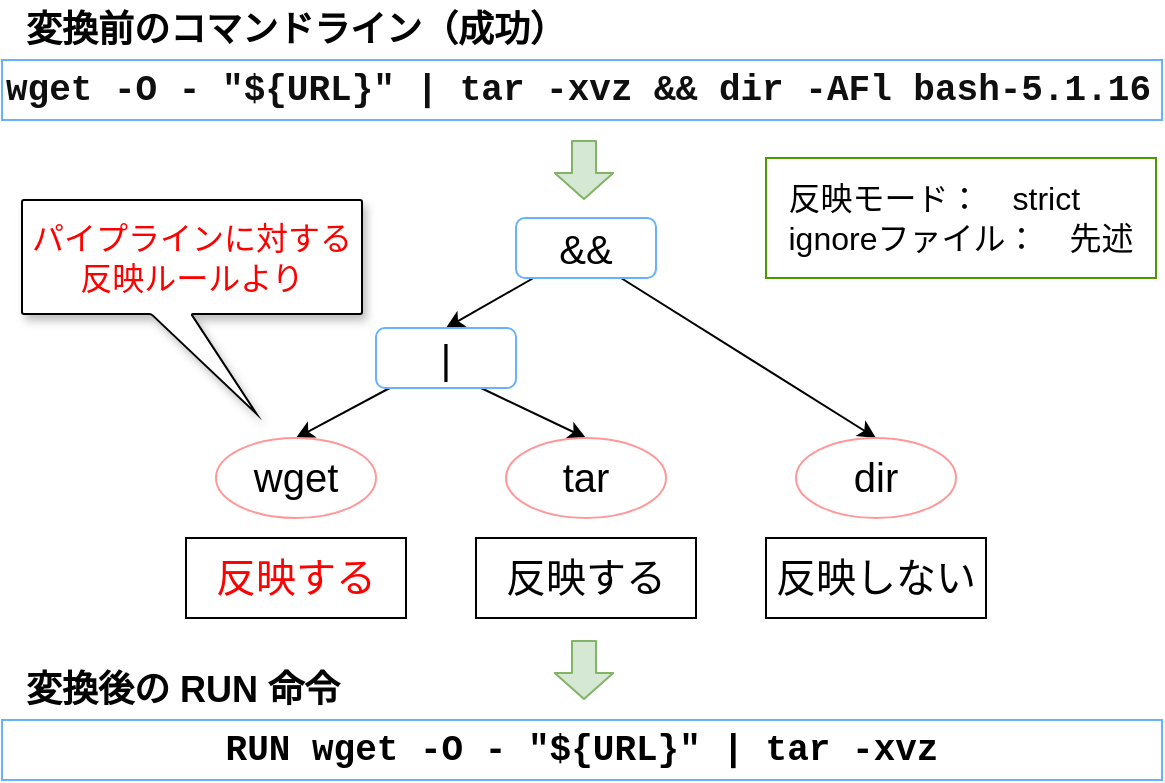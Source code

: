 <mxfile>
    <diagram id="VpVvqu3K2Y5ZYGLduAKo" name="ページ1">
        <mxGraphModel dx="522" dy="569" grid="1" gridSize="10" guides="1" tooltips="1" connect="1" arrows="1" fold="1" page="1" pageScale="1" pageWidth="583" pageHeight="413" background="none" math="0" shadow="0">
            <root>
                <mxCell id="0"/>
                <mxCell id="1" parent="0"/>
                <mxCell id="21" style="edgeStyle=none;html=1;entryX=0.5;entryY=0;entryDx=0;entryDy=0;fontSize=18;fontColor=#000000;" parent="1" source="13" target="17" edge="1">
                    <mxGeometry relative="1" as="geometry"/>
                </mxCell>
                <mxCell id="22" style="edgeStyle=none;html=1;exitX=0.75;exitY=1;exitDx=0;exitDy=0;entryX=0.5;entryY=0;entryDx=0;entryDy=0;fontSize=18;fontColor=#000000;" parent="1" source="13" target="20" edge="1">
                    <mxGeometry relative="1" as="geometry"/>
                </mxCell>
                <mxCell id="13" value="&lt;font size=&quot;1&quot;&gt;&lt;span style=&quot;font-size: 20px&quot;&gt;&amp;amp;&amp;amp;&lt;/span&gt;&lt;/font&gt;" style="rounded=1;whiteSpace=wrap;html=1;shadow=0;glass=0;labelBackgroundColor=#FFFFFF;sketch=0;fontSize=15;fontColor=#000000;strokeColor=#66B2FF;" parent="1" vertex="1">
                    <mxGeometry x="257" y="109" width="70" height="30" as="geometry"/>
                </mxCell>
                <mxCell id="24" style="edgeStyle=none;html=1;entryX=0.5;entryY=0;entryDx=0;entryDy=0;fontSize=18;fontColor=#000000;" parent="1" source="17" target="18" edge="1">
                    <mxGeometry relative="1" as="geometry"/>
                </mxCell>
                <mxCell id="25" style="edgeStyle=none;html=1;exitX=0.75;exitY=1;exitDx=0;exitDy=0;entryX=0.5;entryY=0;entryDx=0;entryDy=0;fontSize=18;fontColor=#000000;" parent="1" source="17" target="19" edge="1">
                    <mxGeometry relative="1" as="geometry"/>
                </mxCell>
                <mxCell id="17" value="&lt;font style=&quot;font-size: 20px&quot;&gt;|&lt;/font&gt;" style="rounded=1;whiteSpace=wrap;html=1;shadow=0;glass=0;labelBackgroundColor=#FFFFFF;sketch=0;fontSize=15;fontColor=#000000;strokeColor=#66B2FF;" parent="1" vertex="1">
                    <mxGeometry x="187" y="164" width="70" height="30" as="geometry"/>
                </mxCell>
                <mxCell id="18" value="&lt;font style=&quot;font-size: 20px&quot;&gt;wget&lt;/font&gt;" style="ellipse;whiteSpace=wrap;html=1;rounded=0;shadow=0;glass=0;labelBackgroundColor=#FFFFFF;sketch=0;fontSize=18;fontColor=#000000;strokeColor=#FF9999;" parent="1" vertex="1">
                    <mxGeometry x="107" y="219" width="80" height="40" as="geometry"/>
                </mxCell>
                <mxCell id="19" value="&lt;font style=&quot;font-size: 20px&quot;&gt;tar&lt;/font&gt;" style="ellipse;whiteSpace=wrap;html=1;rounded=0;shadow=0;glass=0;labelBackgroundColor=#FFFFFF;sketch=0;fontSize=18;fontColor=#000000;strokeColor=#FF9999;" parent="1" vertex="1">
                    <mxGeometry x="252" y="219" width="80" height="40" as="geometry"/>
                </mxCell>
                <mxCell id="20" value="&lt;font style=&quot;font-size: 20px&quot;&gt;dir&lt;/font&gt;" style="ellipse;whiteSpace=wrap;html=1;rounded=0;shadow=0;glass=0;labelBackgroundColor=#FFFFFF;sketch=0;fontSize=18;fontColor=#000000;strokeColor=#FF9999;" parent="1" vertex="1">
                    <mxGeometry x="397" y="219" width="80" height="40" as="geometry"/>
                </mxCell>
                <mxCell id="28" value="&lt;font style=&quot;font-size: 20px&quot;&gt;反映しない&lt;/font&gt;" style="text;html=1;strokeColor=default;fillColor=none;align=center;verticalAlign=middle;whiteSpace=wrap;rounded=0;shadow=0;glass=0;labelBackgroundColor=#FFFFFF;sketch=0;fontSize=18;fontColor=#000000;" parent="1" vertex="1">
                    <mxGeometry x="382" y="269" width="110" height="40" as="geometry"/>
                </mxCell>
                <mxCell id="30" value="&lt;font style=&quot;font-size: 16px&quot;&gt;パイプラインに対する反映ルールより&lt;/font&gt;" style="shape=callout;whiteSpace=wrap;html=1;perimeter=calloutPerimeter;rounded=1;shadow=1;glass=0;labelBackgroundColor=#FFFFFF;sketch=0;fontSize=12;fontColor=#FF0000;strokeColor=#000000;size=50;position=0.38;position2=0.69;base=20;arcSize=2;" parent="1" vertex="1">
                    <mxGeometry x="10" y="100" width="170" height="107" as="geometry"/>
                </mxCell>
                <mxCell id="33" value="" style="shape=flexArrow;endArrow=classic;html=1;fontSize=15;fontColor=#000000;width=12;endSize=4;fillColor=#d5e8d4;strokeColor=#82b366;endWidth=16.25;startSize=6;" parent="1" edge="1">
                    <mxGeometry width="50" height="50" relative="1" as="geometry">
                        <mxPoint x="291" y="320" as="sourcePoint"/>
                        <mxPoint x="291.0" y="350" as="targetPoint"/>
                    </mxGeometry>
                </mxCell>
                <mxCell id="36" value="&lt;font style=&quot;font-size: 20px&quot;&gt;反映する&lt;/font&gt;" style="text;html=1;strokeColor=default;fillColor=none;align=center;verticalAlign=middle;whiteSpace=wrap;rounded=0;shadow=0;glass=0;labelBackgroundColor=#FFFFFF;sketch=0;fontSize=18;fontColor=#000000;" parent="1" vertex="1">
                    <mxGeometry x="237" y="269" width="110" height="40" as="geometry"/>
                </mxCell>
                <mxCell id="37" value="&lt;font style=&quot;font-size: 20px&quot; color=&quot;#ff0000&quot;&gt;反映する&lt;/font&gt;" style="text;html=1;strokeColor=default;fillColor=none;align=center;verticalAlign=middle;whiteSpace=wrap;rounded=0;shadow=0;glass=0;labelBackgroundColor=#FFFFFF;sketch=0;fontSize=18;fontColor=#000000;" parent="1" vertex="1">
                    <mxGeometry x="92" y="269" width="110" height="40" as="geometry"/>
                </mxCell>
                <mxCell id="43" value="" style="shape=flexArrow;endArrow=classic;html=1;fontSize=15;fontColor=#000000;width=12;endSize=4;fillColor=#d5e8d4;strokeColor=#82b366;endWidth=16.25;startSize=6;" parent="1" edge="1">
                    <mxGeometry width="50" height="50" relative="1" as="geometry">
                        <mxPoint x="291" y="70" as="sourcePoint"/>
                        <mxPoint x="291.0" y="100" as="targetPoint"/>
                    </mxGeometry>
                </mxCell>
                <mxCell id="44" value="&lt;font size=&quot;1&quot; style=&quot;&quot;&gt;&lt;b style=&quot;font-size: 18px;&quot;&gt;変換前のコマンドライン（成功）&lt;/b&gt;&lt;/font&gt;" style="text;html=1;strokeColor=none;fillColor=none;align=left;verticalAlign=middle;whiteSpace=wrap;rounded=0;fontSize=18;fontColor=#030303;" parent="1" vertex="1">
                    <mxGeometry x="10" width="280" height="30" as="geometry"/>
                </mxCell>
                <mxCell id="46" value="&lt;div style=&quot;font-family: Menlo, Monaco, &amp;quot;Courier New&amp;quot;, monospace; line-height: 18px;&quot;&gt;&lt;font color=&quot;#0f0f0f&quot; style=&quot;font-size: 18px;&quot;&gt;&lt;b style=&quot;background-color: rgb(255, 255, 255);&quot;&gt;wget -O - &quot;${URL}&quot; | tar -xvz &amp;amp;&amp;amp; dir -AFl bash-5.1.16&lt;/b&gt;&lt;/font&gt;&lt;/div&gt;" style="text;html=1;strokeColor=#66B2FF;fillColor=none;align=left;verticalAlign=middle;whiteSpace=wrap;rounded=0;fontSize=16;fontColor=#030303;" parent="1" vertex="1">
                    <mxGeometry y="30" width="580" height="30" as="geometry"/>
                </mxCell>
                <mxCell id="47" value="&lt;b&gt;変換後の RUN 命令&lt;/b&gt;" style="text;html=1;strokeColor=none;fillColor=none;align=left;verticalAlign=middle;whiteSpace=wrap;rounded=0;fontSize=18;fontColor=#030303;" parent="1" vertex="1">
                    <mxGeometry x="10" y="330" width="160" height="30" as="geometry"/>
                </mxCell>
                <mxCell id="48" value="&lt;div style=&quot;font-family: Menlo, Monaco, &amp;quot;Courier New&amp;quot;, monospace; line-height: 18px;&quot;&gt;&lt;div style=&quot;line-height: 18px;&quot;&gt;&lt;font color=&quot;#000000&quot; style=&quot;font-size: 18px;&quot;&gt;&lt;b style=&quot;&quot;&gt;RUN wget -O - &quot;${URL}&quot; | tar -xvz&lt;/b&gt;&lt;/font&gt;&lt;/div&gt;&lt;/div&gt;" style="text;html=1;strokeColor=#66B2FF;fillColor=none;align=center;verticalAlign=middle;whiteSpace=wrap;rounded=0;fontSize=16;fontColor=#030303;" parent="1" vertex="1">
                    <mxGeometry y="360" width="580" height="30" as="geometry"/>
                </mxCell>
                <mxCell id="49" value="&lt;div style=&quot;text-align: left; font-size: 16px;&quot;&gt;&lt;span style=&quot;background-color: initial;&quot;&gt;&lt;font style=&quot;font-size: 16px;&quot;&gt;反映モード：　strict&lt;/font&gt;&lt;/span&gt;&lt;/div&gt;&lt;div style=&quot;text-align: left; font-size: 16px;&quot;&gt;&lt;span style=&quot;background-color: initial;&quot;&gt;&lt;font style=&quot;font-size: 16px;&quot;&gt;ignoreファイル：　先述&lt;/font&gt;&lt;/span&gt;&lt;/div&gt;" style="text;html=1;strokeColor=#4D9900;fillColor=none;align=center;verticalAlign=middle;whiteSpace=wrap;rounded=0;" parent="1" vertex="1">
                    <mxGeometry x="382" y="79" width="195" height="60" as="geometry"/>
                </mxCell>
            </root>
        </mxGraphModel>
    </diagram>
</mxfile>